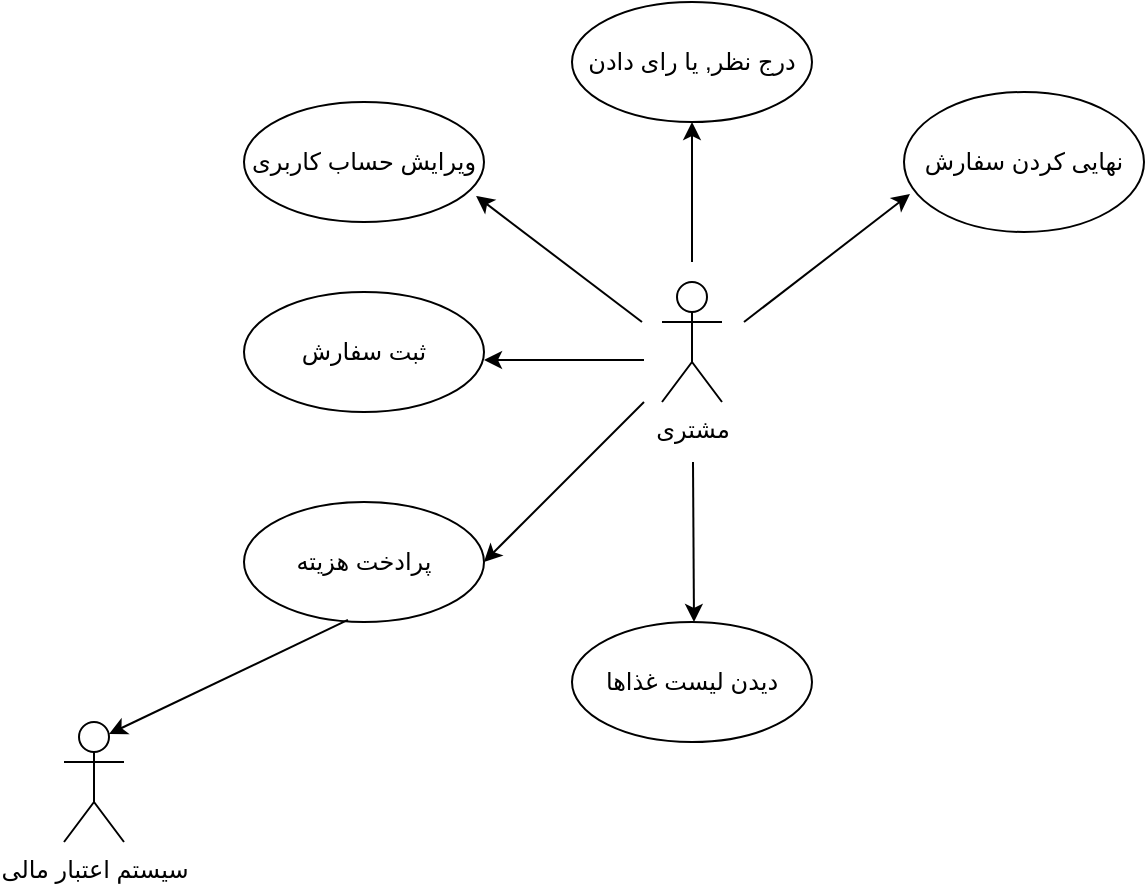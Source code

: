 <mxfile version="14.8.1" type="github">
  <diagram id="6kZRcd2nzZi-CScO0-am" name="Page-1">
    <mxGraphModel dx="1102" dy="582" grid="1" gridSize="10" guides="1" tooltips="1" connect="1" arrows="1" fold="1" page="1" pageScale="1" pageWidth="827" pageHeight="1169" math="0" shadow="0">
      <root>
        <mxCell id="0" />
        <mxCell id="1" parent="0" />
        <mxCell id="eNLkJmlqLFpq8DJfVEhJ-1" value="مشتری" style="shape=umlActor;verticalLabelPosition=bottom;verticalAlign=top;html=1;outlineConnect=0;" vertex="1" parent="1">
          <mxGeometry x="399" y="200" width="30" height="60" as="geometry" />
        </mxCell>
        <mxCell id="eNLkJmlqLFpq8DJfVEhJ-2" value="" style="endArrow=classic;html=1;" edge="1" parent="1">
          <mxGeometry width="50" height="50" relative="1" as="geometry">
            <mxPoint x="390" y="239" as="sourcePoint" />
            <mxPoint x="310" y="239" as="targetPoint" />
          </mxGeometry>
        </mxCell>
        <mxCell id="eNLkJmlqLFpq8DJfVEhJ-3" value="ثبت سفارش" style="ellipse;whiteSpace=wrap;html=1;" vertex="1" parent="1">
          <mxGeometry x="190" y="205" width="120" height="60" as="geometry" />
        </mxCell>
        <mxCell id="eNLkJmlqLFpq8DJfVEhJ-6" value="ویرایش حساب کاربری" style="ellipse;whiteSpace=wrap;html=1;" vertex="1" parent="1">
          <mxGeometry x="190" y="110" width="120" height="60" as="geometry" />
        </mxCell>
        <mxCell id="eNLkJmlqLFpq8DJfVEhJ-7" value="" style="endArrow=classic;html=1;entryX=0.967;entryY=0.783;entryDx=0;entryDy=0;entryPerimeter=0;" edge="1" parent="1" target="eNLkJmlqLFpq8DJfVEhJ-6">
          <mxGeometry width="50" height="50" relative="1" as="geometry">
            <mxPoint x="389" y="220" as="sourcePoint" />
            <mxPoint x="439" y="170" as="targetPoint" />
          </mxGeometry>
        </mxCell>
        <mxCell id="eNLkJmlqLFpq8DJfVEhJ-8" value="پرادخت هزیته" style="ellipse;whiteSpace=wrap;html=1;" vertex="1" parent="1">
          <mxGeometry x="190" y="310" width="120" height="60" as="geometry" />
        </mxCell>
        <mxCell id="eNLkJmlqLFpq8DJfVEhJ-9" value="" style="endArrow=classic;html=1;entryX=1;entryY=0.5;entryDx=0;entryDy=0;" edge="1" parent="1" target="eNLkJmlqLFpq8DJfVEhJ-8">
          <mxGeometry width="50" height="50" relative="1" as="geometry">
            <mxPoint x="390" y="260" as="sourcePoint" />
            <mxPoint x="310" y="300" as="targetPoint" />
          </mxGeometry>
        </mxCell>
        <mxCell id="eNLkJmlqLFpq8DJfVEhJ-11" value="" style="endArrow=classic;html=1;" edge="1" parent="1" target="eNLkJmlqLFpq8DJfVEhJ-12">
          <mxGeometry width="50" height="50" relative="1" as="geometry">
            <mxPoint x="414" y="190" as="sourcePoint" />
            <mxPoint x="414" y="100" as="targetPoint" />
          </mxGeometry>
        </mxCell>
        <mxCell id="eNLkJmlqLFpq8DJfVEhJ-12" value="درج نظر, یا رای دادن" style="ellipse;whiteSpace=wrap;html=1;" vertex="1" parent="1">
          <mxGeometry x="354" y="60" width="120" height="60" as="geometry" />
        </mxCell>
        <mxCell id="eNLkJmlqLFpq8DJfVEhJ-13" value="" style="endArrow=classic;html=1;" edge="1" parent="1">
          <mxGeometry width="50" height="50" relative="1" as="geometry">
            <mxPoint x="414.5" y="290" as="sourcePoint" />
            <mxPoint x="415" y="370" as="targetPoint" />
          </mxGeometry>
        </mxCell>
        <mxCell id="eNLkJmlqLFpq8DJfVEhJ-15" value="دیدن لیست غذاها" style="ellipse;whiteSpace=wrap;html=1;" vertex="1" parent="1">
          <mxGeometry x="354" y="370" width="120" height="60" as="geometry" />
        </mxCell>
        <mxCell id="eNLkJmlqLFpq8DJfVEhJ-16" value="" style="endArrow=classic;html=1;entryX=0.025;entryY=0.729;entryDx=0;entryDy=0;entryPerimeter=0;" edge="1" parent="1" target="eNLkJmlqLFpq8DJfVEhJ-17">
          <mxGeometry width="50" height="50" relative="1" as="geometry">
            <mxPoint x="440" y="220" as="sourcePoint" />
            <mxPoint x="480" y="190" as="targetPoint" />
          </mxGeometry>
        </mxCell>
        <mxCell id="eNLkJmlqLFpq8DJfVEhJ-17" value="نهایی کردن سفارش" style="ellipse;whiteSpace=wrap;html=1;" vertex="1" parent="1">
          <mxGeometry x="520" y="105" width="120" height="70" as="geometry" />
        </mxCell>
        <mxCell id="eNLkJmlqLFpq8DJfVEhJ-18" value="سیستم اعتبار مالی" style="shape=umlActor;verticalLabelPosition=bottom;verticalAlign=top;html=1;outlineConnect=0;" vertex="1" parent="1">
          <mxGeometry x="100" y="420" width="30" height="60" as="geometry" />
        </mxCell>
        <mxCell id="eNLkJmlqLFpq8DJfVEhJ-19" value="" style="endArrow=classic;html=1;exitX=0.433;exitY=0.983;exitDx=0;exitDy=0;exitPerimeter=0;entryX=0.75;entryY=0.1;entryDx=0;entryDy=0;entryPerimeter=0;" edge="1" parent="1" source="eNLkJmlqLFpq8DJfVEhJ-8" target="eNLkJmlqLFpq8DJfVEhJ-18">
          <mxGeometry width="50" height="50" relative="1" as="geometry">
            <mxPoint x="220" y="500" as="sourcePoint" />
            <mxPoint x="270" y="450" as="targetPoint" />
          </mxGeometry>
        </mxCell>
      </root>
    </mxGraphModel>
  </diagram>
</mxfile>
